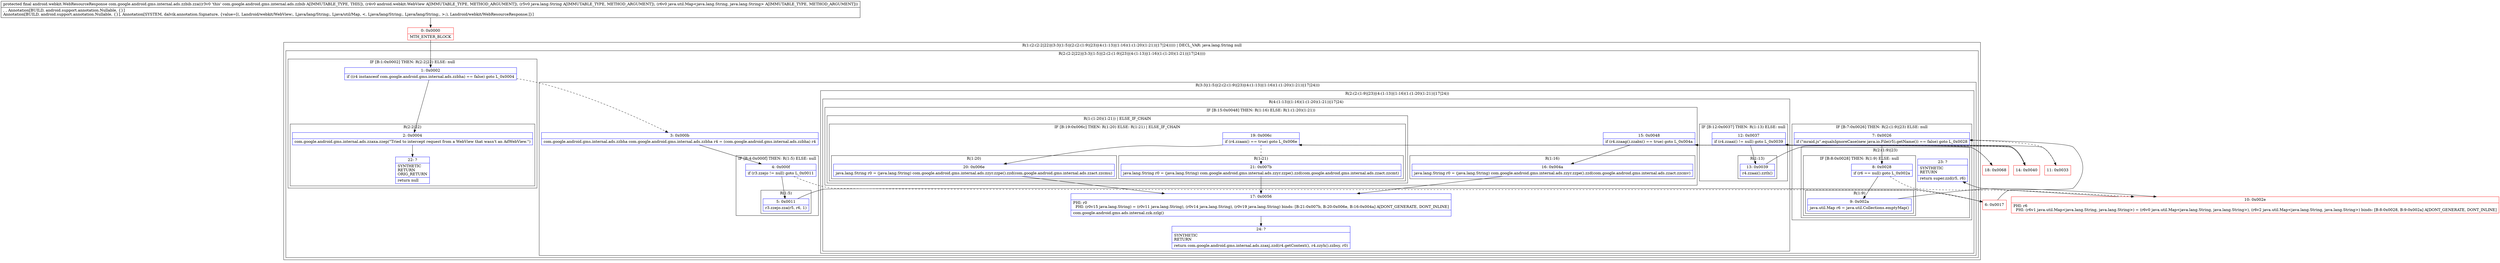 digraph "CFG forcom.google.android.gms.internal.ads.zzbib.zza(Landroid\/webkit\/WebView;Ljava\/lang\/String;Ljava\/util\/Map;)Landroid\/webkit\/WebResourceResponse;" {
subgraph cluster_Region_243536489 {
label = "R(1:(2:(2:2|22)|(3:3|(1:5)|(2:(2:(1:9)|23)|(4:(1:13)|(1:16)(1:(1:20)(1:21))|17|24))))) | DECL_VAR: java.lang.String null\l";
node [shape=record,color=blue];
subgraph cluster_Region_1123327229 {
label = "R(2:(2:2|22)|(3:3|(1:5)|(2:(2:(1:9)|23)|(4:(1:13)|(1:16)(1:(1:20)(1:21))|17|24))))";
node [shape=record,color=blue];
subgraph cluster_IfRegion_993259067 {
label = "IF [B:1:0x0002] THEN: R(2:2|22) ELSE: null";
node [shape=record,color=blue];
Node_1 [shape=record,label="{1\:\ 0x0002|if ((r4 instanceof com.google.android.gms.internal.ads.zzbha) == false) goto L_0x0004\l}"];
subgraph cluster_Region_1853654284 {
label = "R(2:2|22)";
node [shape=record,color=blue];
Node_2 [shape=record,label="{2\:\ 0x0004|com.google.android.gms.internal.ads.zzaxa.zzep(\"Tried to intercept request from a WebView that wasn't an AdWebView.\")\l}"];
Node_22 [shape=record,label="{22\:\ ?|SYNTHETIC\lRETURN\lORIG_RETURN\l|return null\l}"];
}
}
subgraph cluster_Region_725769116 {
label = "R(3:3|(1:5)|(2:(2:(1:9)|23)|(4:(1:13)|(1:16)(1:(1:20)(1:21))|17|24)))";
node [shape=record,color=blue];
Node_3 [shape=record,label="{3\:\ 0x000b|com.google.android.gms.internal.ads.zzbha com.google.android.gms.internal.ads.zzbha r4 = (com.google.android.gms.internal.ads.zzbha) r4\l}"];
subgraph cluster_IfRegion_1078318576 {
label = "IF [B:4:0x000f] THEN: R(1:5) ELSE: null";
node [shape=record,color=blue];
Node_4 [shape=record,label="{4\:\ 0x000f|if (r3.zzejo != null) goto L_0x0011\l}"];
subgraph cluster_Region_640723569 {
label = "R(1:5)";
node [shape=record,color=blue];
Node_5 [shape=record,label="{5\:\ 0x0011|r3.zzejo.zza(r5, r6, 1)\l}"];
}
}
subgraph cluster_Region_47631034 {
label = "R(2:(2:(1:9)|23)|(4:(1:13)|(1:16)(1:(1:20)(1:21))|17|24))";
node [shape=record,color=blue];
subgraph cluster_IfRegion_143162121 {
label = "IF [B:7:0x0026] THEN: R(2:(1:9)|23) ELSE: null";
node [shape=record,color=blue];
Node_7 [shape=record,label="{7\:\ 0x0026|if (\"mraid.js\".equalsIgnoreCase(new java.io.File(r5).getName()) == false) goto L_0x0028\l}"];
subgraph cluster_Region_1720501693 {
label = "R(2:(1:9)|23)";
node [shape=record,color=blue];
subgraph cluster_IfRegion_1171036223 {
label = "IF [B:8:0x0028] THEN: R(1:9) ELSE: null";
node [shape=record,color=blue];
Node_8 [shape=record,label="{8\:\ 0x0028|if (r6 == null) goto L_0x002a\l}"];
subgraph cluster_Region_1912281382 {
label = "R(1:9)";
node [shape=record,color=blue];
Node_9 [shape=record,label="{9\:\ 0x002a|java.util.Map r6 = java.util.Collections.emptyMap()\l}"];
}
}
Node_23 [shape=record,label="{23\:\ ?|SYNTHETIC\lRETURN\l|return super.zzd(r5, r6)\l}"];
}
}
subgraph cluster_Region_1802441057 {
label = "R(4:(1:13)|(1:16)(1:(1:20)(1:21))|17|24)";
node [shape=record,color=blue];
subgraph cluster_IfRegion_1458323158 {
label = "IF [B:12:0x0037] THEN: R(1:13) ELSE: null";
node [shape=record,color=blue];
Node_12 [shape=record,label="{12\:\ 0x0037|if (r4.zzaai() != null) goto L_0x0039\l}"];
subgraph cluster_Region_997000284 {
label = "R(1:13)";
node [shape=record,color=blue];
Node_13 [shape=record,label="{13\:\ 0x0039|r4.zzaai().zzth()\l}"];
}
}
subgraph cluster_IfRegion_1709549354 {
label = "IF [B:15:0x0048] THEN: R(1:16) ELSE: R(1:(1:20)(1:21))";
node [shape=record,color=blue];
Node_15 [shape=record,label="{15\:\ 0x0048|if (r4.zzaag().zzabx() == true) goto L_0x004a\l}"];
subgraph cluster_Region_949499084 {
label = "R(1:16)";
node [shape=record,color=blue];
Node_16 [shape=record,label="{16\:\ 0x004a|java.lang.String r0 = (java.lang.String) com.google.android.gms.internal.ads.zzyr.zzpe().zzd(com.google.android.gms.internal.ads.zzact.zzcmv)\l}"];
}
subgraph cluster_Region_987788323 {
label = "R(1:(1:20)(1:21)) | ELSE_IF_CHAIN\l";
node [shape=record,color=blue];
subgraph cluster_IfRegion_1547869873 {
label = "IF [B:19:0x006c] THEN: R(1:20) ELSE: R(1:21) | ELSE_IF_CHAIN\l";
node [shape=record,color=blue];
Node_19 [shape=record,label="{19\:\ 0x006c|if (r4.zzaan() == true) goto L_0x006e\l}"];
subgraph cluster_Region_1894222711 {
label = "R(1:20)";
node [shape=record,color=blue];
Node_20 [shape=record,label="{20\:\ 0x006e|java.lang.String r0 = (java.lang.String) com.google.android.gms.internal.ads.zzyr.zzpe().zzd(com.google.android.gms.internal.ads.zzact.zzcmu)\l}"];
}
subgraph cluster_Region_955492276 {
label = "R(1:21)";
node [shape=record,color=blue];
Node_21 [shape=record,label="{21\:\ 0x007b|java.lang.String r0 = (java.lang.String) com.google.android.gms.internal.ads.zzyr.zzpe().zzd(com.google.android.gms.internal.ads.zzact.zzcmt)\l}"];
}
}
}
}
Node_17 [shape=record,label="{17\:\ 0x0056|PHI: r0 \l  PHI: (r0v15 java.lang.String) = (r0v11 java.lang.String), (r0v14 java.lang.String), (r0v19 java.lang.String) binds: [B:21:0x007b, B:20:0x006e, B:16:0x004a] A[DONT_GENERATE, DONT_INLINE]\l|com.google.android.gms.ads.internal.zzk.zzlg()\l}"];
Node_24 [shape=record,label="{24\:\ ?|SYNTHETIC\lRETURN\l|return com.google.android.gms.internal.ads.zzaxj.zzd(r4.getContext(), r4.zzyh().zzbsy, r0)\l}"];
}
}
}
}
}
Node_0 [shape=record,color=red,label="{0\:\ 0x0000|MTH_ENTER_BLOCK\l}"];
Node_6 [shape=record,color=red,label="{6\:\ 0x0017}"];
Node_10 [shape=record,color=red,label="{10\:\ 0x002e|PHI: r6 \l  PHI: (r6v1 java.util.Map\<java.lang.String, java.lang.String\>) = (r6v0 java.util.Map\<java.lang.String, java.lang.String\>), (r6v2 java.util.Map\<java.lang.String, java.lang.String\>) binds: [B:8:0x0028, B:9:0x002a] A[DONT_GENERATE, DONT_INLINE]\l}"];
Node_11 [shape=record,color=red,label="{11\:\ 0x0033}"];
Node_14 [shape=record,color=red,label="{14\:\ 0x0040}"];
Node_18 [shape=record,color=red,label="{18\:\ 0x0068}"];
MethodNode[shape=record,label="{protected final android.webkit.WebResourceResponse com.google.android.gms.internal.ads.zzbib.zza((r3v0 'this' com.google.android.gms.internal.ads.zzbib A[IMMUTABLE_TYPE, THIS]), (r4v0 android.webkit.WebView A[IMMUTABLE_TYPE, METHOD_ARGUMENT]), (r5v0 java.lang.String A[IMMUTABLE_TYPE, METHOD_ARGUMENT]), (r6v0 java.util.Map\<java.lang.String, java.lang.String\> A[IMMUTABLE_TYPE, METHOD_ARGUMENT]))  | , , Annotation[BUILD, android.support.annotation.Nullable, \{\}]\lAnnotation[BUILD, android.support.annotation.Nullable, \{\}], Annotation[SYSTEM, dalvik.annotation.Signature, \{value=[(, Landroid\/webkit\/WebView;, Ljava\/lang\/String;, Ljava\/util\/Map, \<, Ljava\/lang\/String;, Ljava\/lang\/String;, \>;), Landroid\/webkit\/WebResourceResponse;]\}]\l}"];
MethodNode -> Node_0;
Node_1 -> Node_2;
Node_1 -> Node_3[style=dashed];
Node_2 -> Node_22;
Node_3 -> Node_4;
Node_4 -> Node_5;
Node_4 -> Node_6[style=dashed];
Node_5 -> Node_6;
Node_7 -> Node_8;
Node_7 -> Node_11[style=dashed];
Node_8 -> Node_9;
Node_8 -> Node_10[style=dashed];
Node_9 -> Node_10;
Node_12 -> Node_13;
Node_12 -> Node_14[style=dashed];
Node_13 -> Node_14;
Node_15 -> Node_16;
Node_15 -> Node_18[style=dashed];
Node_16 -> Node_17;
Node_19 -> Node_20;
Node_19 -> Node_21[style=dashed];
Node_20 -> Node_17;
Node_21 -> Node_17;
Node_17 -> Node_24;
Node_0 -> Node_1;
Node_6 -> Node_7;
Node_10 -> Node_23;
Node_11 -> Node_12;
Node_14 -> Node_15;
Node_18 -> Node_19;
}

